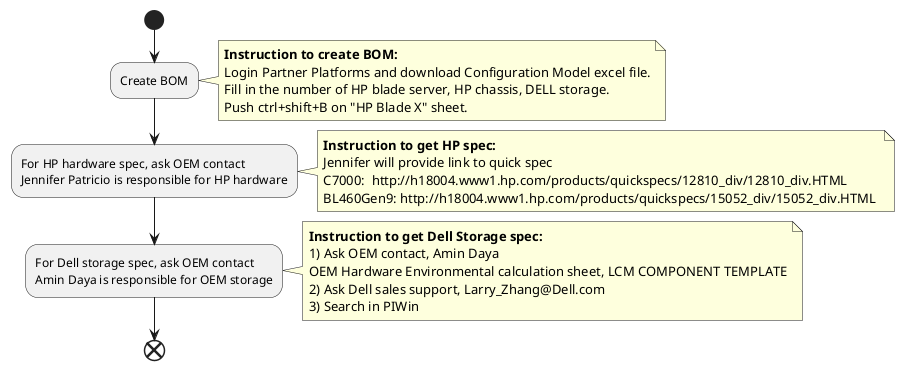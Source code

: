 @startuml
start

:Create BOM;
note right
<b>Instruction to create BOM:</b>
Login Partner Platforms and download Configuration Model excel file.
Fill in the number of HP blade server, HP chassis, DELL storage.
Push ctrl+shift+B on "HP Blade X" sheet.
end note

:For HP hardware spec, ask OEM contact
Jennifer Patricio is responsible for HP hardware;
note right
<b>Instruction to get HP spec:</b>
Jennifer will provide link to quick spec
C7000:  http://h18004.www1.hp.com/products/quickspecs/12810_div/12810_div.HTML
BL460Gen9: http://h18004.www1.hp.com/products/quickspecs/15052_div/15052_div.HTML 
end note

:For Dell storage spec, ask OEM contact
Amin Daya is responsible for OEM storage;
note right
<b>Instruction to get Dell Storage spec:</b>
1) Ask OEM contact, Amin Daya
OEM Hardware Environmental calculation sheet, LCM COMPONENT TEMPLATE
2) Ask Dell sales support, Larry_Zhang@Dell.com
3) Search in PIWin
end note

end
@enduml